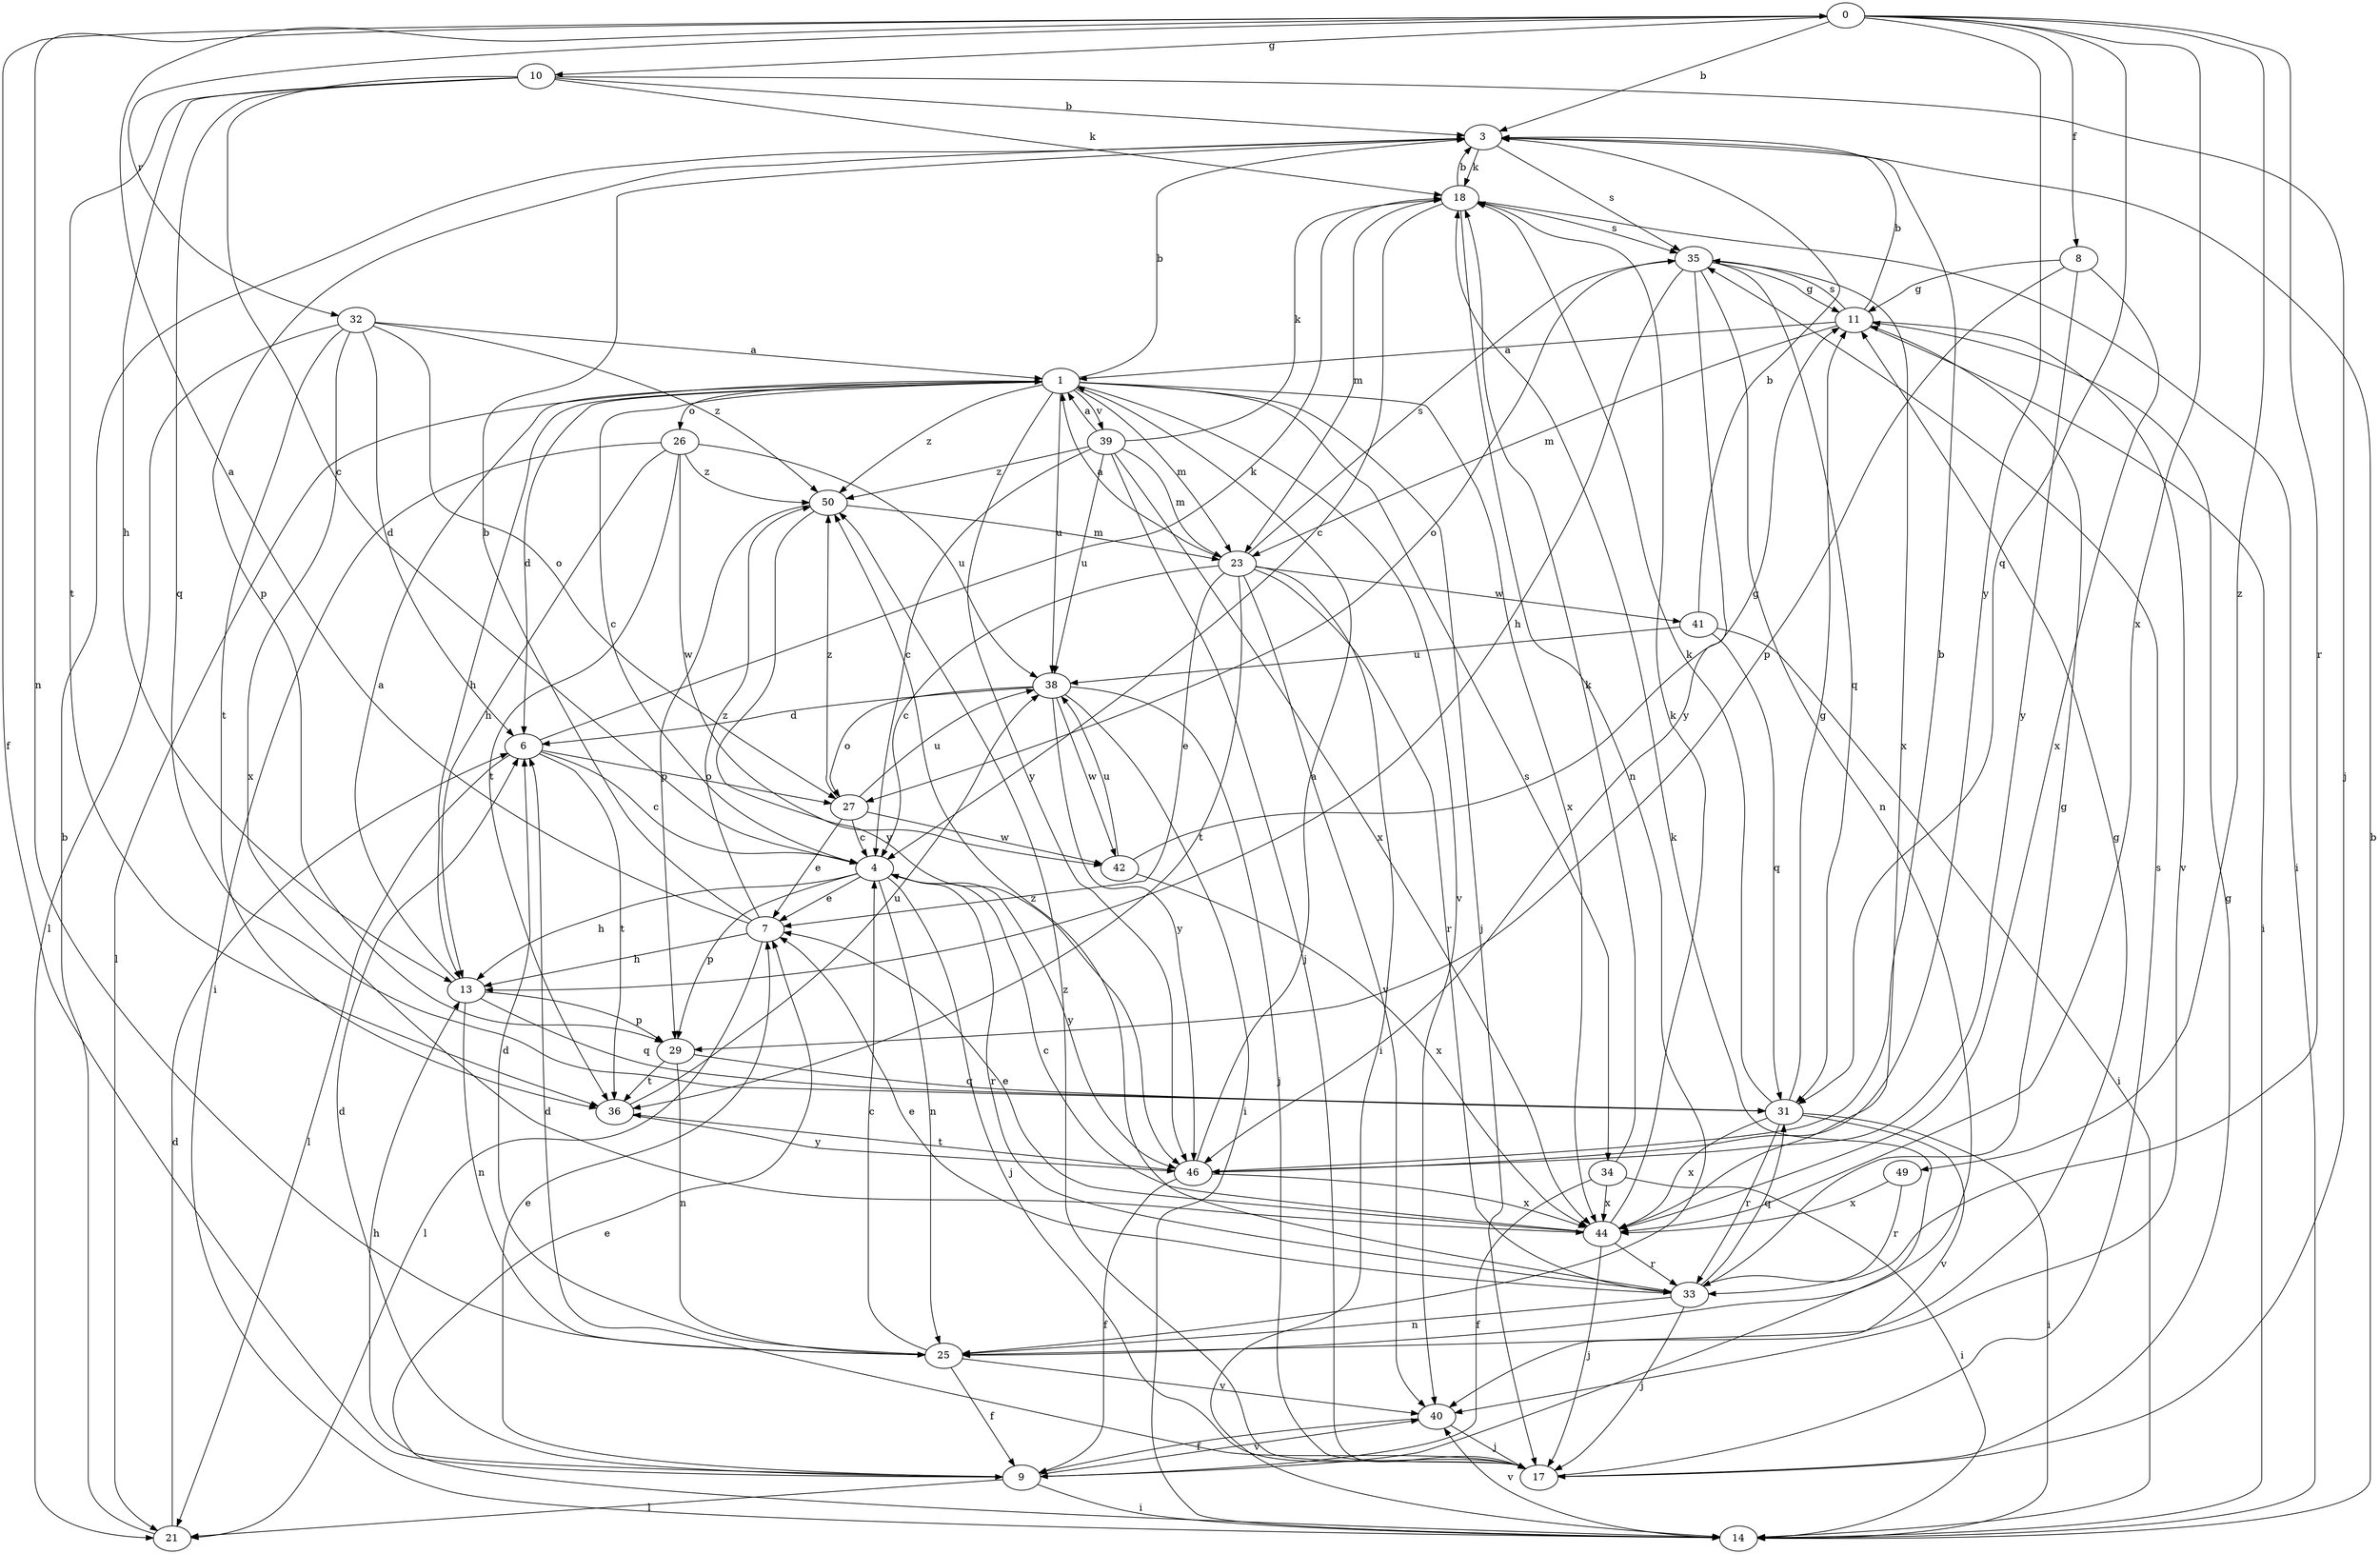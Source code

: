 strict digraph  {
0;
1;
3;
4;
6;
7;
8;
9;
10;
11;
13;
14;
17;
18;
21;
23;
25;
26;
27;
29;
31;
32;
33;
34;
35;
36;
38;
39;
40;
41;
42;
44;
46;
49;
50;
0 -> 3  [label=b];
0 -> 8  [label=f];
0 -> 9  [label=f];
0 -> 10  [label=g];
0 -> 25  [label=n];
0 -> 31  [label=q];
0 -> 32  [label=r];
0 -> 33  [label=r];
0 -> 44  [label=x];
0 -> 46  [label=y];
0 -> 49  [label=z];
1 -> 3  [label=b];
1 -> 4  [label=c];
1 -> 6  [label=d];
1 -> 13  [label=h];
1 -> 17  [label=j];
1 -> 21  [label=l];
1 -> 23  [label=m];
1 -> 26  [label=o];
1 -> 34  [label=s];
1 -> 38  [label=u];
1 -> 39  [label=v];
1 -> 40  [label=v];
1 -> 44  [label=x];
1 -> 46  [label=y];
1 -> 50  [label=z];
3 -> 18  [label=k];
3 -> 29  [label=p];
3 -> 35  [label=s];
4 -> 7  [label=e];
4 -> 13  [label=h];
4 -> 17  [label=j];
4 -> 25  [label=n];
4 -> 29  [label=p];
4 -> 33  [label=r];
4 -> 46  [label=y];
6 -> 4  [label=c];
6 -> 18  [label=k];
6 -> 21  [label=l];
6 -> 27  [label=o];
6 -> 36  [label=t];
7 -> 0  [label=a];
7 -> 3  [label=b];
7 -> 13  [label=h];
7 -> 21  [label=l];
7 -> 50  [label=z];
8 -> 11  [label=g];
8 -> 29  [label=p];
8 -> 44  [label=x];
8 -> 46  [label=y];
9 -> 6  [label=d];
9 -> 7  [label=e];
9 -> 13  [label=h];
9 -> 14  [label=i];
9 -> 18  [label=k];
9 -> 21  [label=l];
9 -> 40  [label=v];
10 -> 3  [label=b];
10 -> 4  [label=c];
10 -> 13  [label=h];
10 -> 17  [label=j];
10 -> 18  [label=k];
10 -> 31  [label=q];
10 -> 36  [label=t];
11 -> 1  [label=a];
11 -> 3  [label=b];
11 -> 14  [label=i];
11 -> 23  [label=m];
11 -> 35  [label=s];
11 -> 40  [label=v];
13 -> 1  [label=a];
13 -> 25  [label=n];
13 -> 29  [label=p];
13 -> 31  [label=q];
14 -> 3  [label=b];
14 -> 7  [label=e];
14 -> 40  [label=v];
17 -> 6  [label=d];
17 -> 11  [label=g];
17 -> 35  [label=s];
17 -> 50  [label=z];
18 -> 3  [label=b];
18 -> 4  [label=c];
18 -> 14  [label=i];
18 -> 23  [label=m];
18 -> 25  [label=n];
18 -> 35  [label=s];
21 -> 3  [label=b];
21 -> 6  [label=d];
23 -> 1  [label=a];
23 -> 4  [label=c];
23 -> 7  [label=e];
23 -> 14  [label=i];
23 -> 33  [label=r];
23 -> 35  [label=s];
23 -> 36  [label=t];
23 -> 40  [label=v];
23 -> 41  [label=w];
25 -> 4  [label=c];
25 -> 6  [label=d];
25 -> 9  [label=f];
25 -> 11  [label=g];
25 -> 40  [label=v];
26 -> 13  [label=h];
26 -> 14  [label=i];
26 -> 36  [label=t];
26 -> 38  [label=u];
26 -> 42  [label=w];
26 -> 50  [label=z];
27 -> 4  [label=c];
27 -> 7  [label=e];
27 -> 38  [label=u];
27 -> 42  [label=w];
27 -> 50  [label=z];
29 -> 25  [label=n];
29 -> 31  [label=q];
29 -> 36  [label=t];
31 -> 11  [label=g];
31 -> 14  [label=i];
31 -> 18  [label=k];
31 -> 33  [label=r];
31 -> 40  [label=v];
31 -> 44  [label=x];
32 -> 1  [label=a];
32 -> 6  [label=d];
32 -> 21  [label=l];
32 -> 27  [label=o];
32 -> 36  [label=t];
32 -> 44  [label=x];
32 -> 50  [label=z];
33 -> 7  [label=e];
33 -> 11  [label=g];
33 -> 17  [label=j];
33 -> 25  [label=n];
33 -> 31  [label=q];
33 -> 50  [label=z];
34 -> 9  [label=f];
34 -> 14  [label=i];
34 -> 18  [label=k];
34 -> 44  [label=x];
35 -> 11  [label=g];
35 -> 13  [label=h];
35 -> 25  [label=n];
35 -> 27  [label=o];
35 -> 31  [label=q];
35 -> 44  [label=x];
35 -> 46  [label=y];
36 -> 38  [label=u];
36 -> 46  [label=y];
38 -> 6  [label=d];
38 -> 14  [label=i];
38 -> 17  [label=j];
38 -> 27  [label=o];
38 -> 42  [label=w];
38 -> 46  [label=y];
39 -> 1  [label=a];
39 -> 4  [label=c];
39 -> 17  [label=j];
39 -> 18  [label=k];
39 -> 23  [label=m];
39 -> 38  [label=u];
39 -> 44  [label=x];
39 -> 50  [label=z];
40 -> 9  [label=f];
40 -> 17  [label=j];
41 -> 3  [label=b];
41 -> 14  [label=i];
41 -> 31  [label=q];
41 -> 38  [label=u];
42 -> 11  [label=g];
42 -> 38  [label=u];
42 -> 44  [label=x];
44 -> 4  [label=c];
44 -> 7  [label=e];
44 -> 17  [label=j];
44 -> 18  [label=k];
44 -> 33  [label=r];
46 -> 1  [label=a];
46 -> 3  [label=b];
46 -> 9  [label=f];
46 -> 36  [label=t];
46 -> 44  [label=x];
49 -> 33  [label=r];
49 -> 44  [label=x];
50 -> 23  [label=m];
50 -> 29  [label=p];
50 -> 46  [label=y];
}
